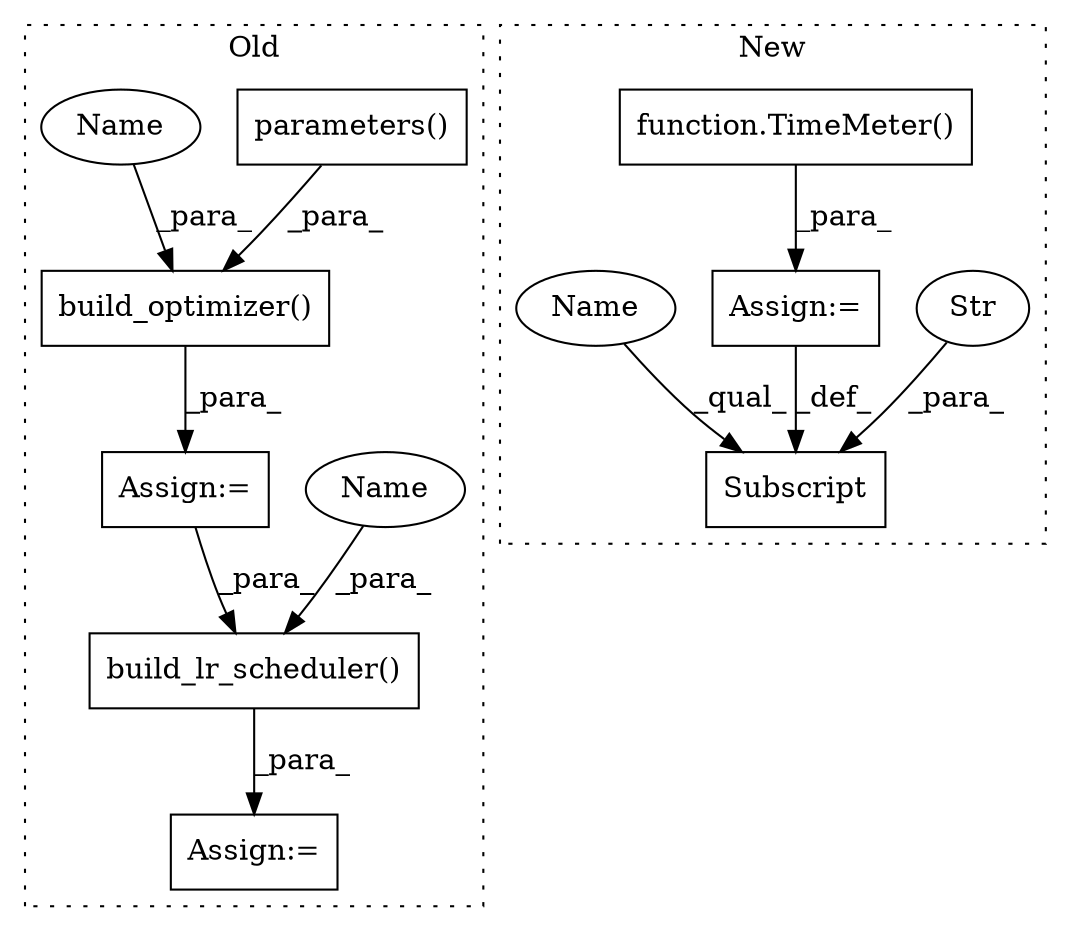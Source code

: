 digraph G {
subgraph cluster0 {
1 [label="build_optimizer()" a="75" s="1266,1322" l="22,1" shape="box"];
3 [label="parameters()" a="75" s="1299" l="23" shape="box"];
4 [label="build_lr_scheduler()" a="75" s="1352,1409" l="32,1" shape="box"];
8 [label="Assign:=" a="68" s="1349" l="3" shape="box"];
9 [label="Assign:=" a="68" s="1263" l="3" shape="box"];
11 [label="Name" a="87" s="1384" l="9" shape="ellipse"];
12 [label="Name" a="87" s="1288" l="9" shape="ellipse"];
label = "Old";
style="dotted";
}
subgraph cluster1 {
2 [label="Subscript" a="63" s="1998,0" l="19,0" shape="box"];
5 [label="Str" a="66" s="2010" l="6" shape="ellipse"];
6 [label="function.TimeMeter()" a="75" s="2020" l="11" shape="box"];
7 [label="Assign:=" a="68" s="2017" l="3" shape="box"];
10 [label="Name" a="87" s="1998" l="11" shape="ellipse"];
label = "New";
style="dotted";
}
1 -> 9 [label="_para_"];
3 -> 1 [label="_para_"];
4 -> 8 [label="_para_"];
5 -> 2 [label="_para_"];
6 -> 7 [label="_para_"];
7 -> 2 [label="_def_"];
9 -> 4 [label="_para_"];
10 -> 2 [label="_qual_"];
11 -> 4 [label="_para_"];
12 -> 1 [label="_para_"];
}